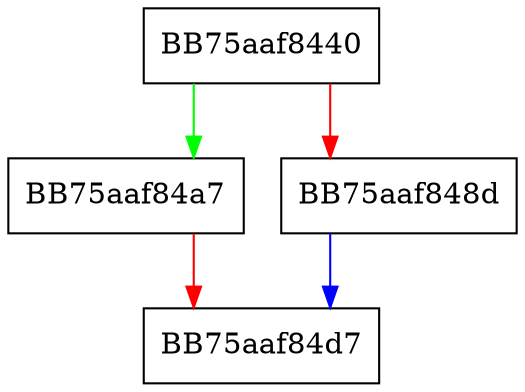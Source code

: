 digraph mp_lua_api_SR_IsKnownFriendlyFile {
  node [shape="box"];
  graph [splines=ortho];
  BB75aaf8440 -> BB75aaf84a7 [color="green"];
  BB75aaf8440 -> BB75aaf848d [color="red"];
  BB75aaf848d -> BB75aaf84d7 [color="blue"];
  BB75aaf84a7 -> BB75aaf84d7 [color="red"];
}
